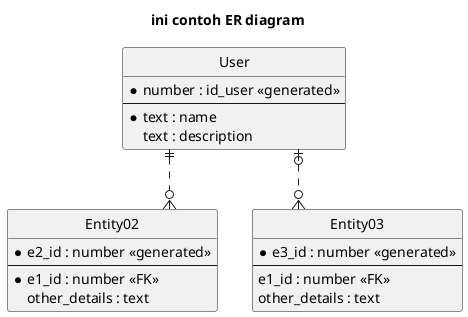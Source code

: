 @startuml tes

title ini contoh ER diagram

' hide the spot
hide circle

' avoid problems with angled crows feet
skinparam linetype ortho

entity "User" as user {
  *number : id_user <<generated>>
  --
  *text : name
  text : description
}

entity "Entity02" as e02 {
  *e2_id : number <<generated>>
  --
  *e1_id : number <<FK>>
  other_details : text
}

entity "Entity03" as e03 {
  *e3_id : number <<generated>>
  --
  e1_id : number <<FK>>
  other_details : text
}

user ||..o{ e02
user |o..o{ e03

@enduml